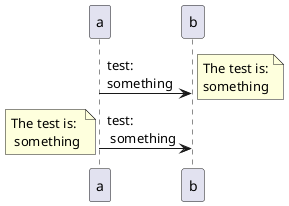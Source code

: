 {
  "sha1": "sd1h7c3f1vsb062uda6vuuv04vlh9bk",
  "insertion": {
    "when": "2024-06-04T17:28:44.992Z",
    "user": "plantuml@gmail.com"
  }
}
@startuml
!define TEST something
a->b: test:\nTEST
note right: The test is:\nTEST
a->b: test:\n TEST
note left: The test is:\n TEST 
@enduml
